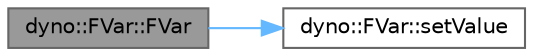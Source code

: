 digraph "dyno::FVar::FVar"
{
 // LATEX_PDF_SIZE
  bgcolor="transparent";
  edge [fontname=Helvetica,fontsize=10,labelfontname=Helvetica,labelfontsize=10];
  node [fontname=Helvetica,fontsize=10,shape=box,height=0.2,width=0.4];
  rankdir="LR";
  Node1 [id="Node000001",label="dyno::FVar::FVar",height=0.2,width=0.4,color="gray40", fillcolor="grey60", style="filled", fontcolor="black",tooltip=" "];
  Node1 -> Node2 [id="edge1_Node000001_Node000002",color="steelblue1",style="solid",tooltip=" "];
  Node2 [id="Node000002",label="dyno::FVar::setValue",height=0.2,width=0.4,color="grey40", fillcolor="white", style="filled",URL="$classdyno_1_1_f_var.html#aca0ac7b81fb36e3d0f2eab3eca01df3d",tooltip=" "];
}
